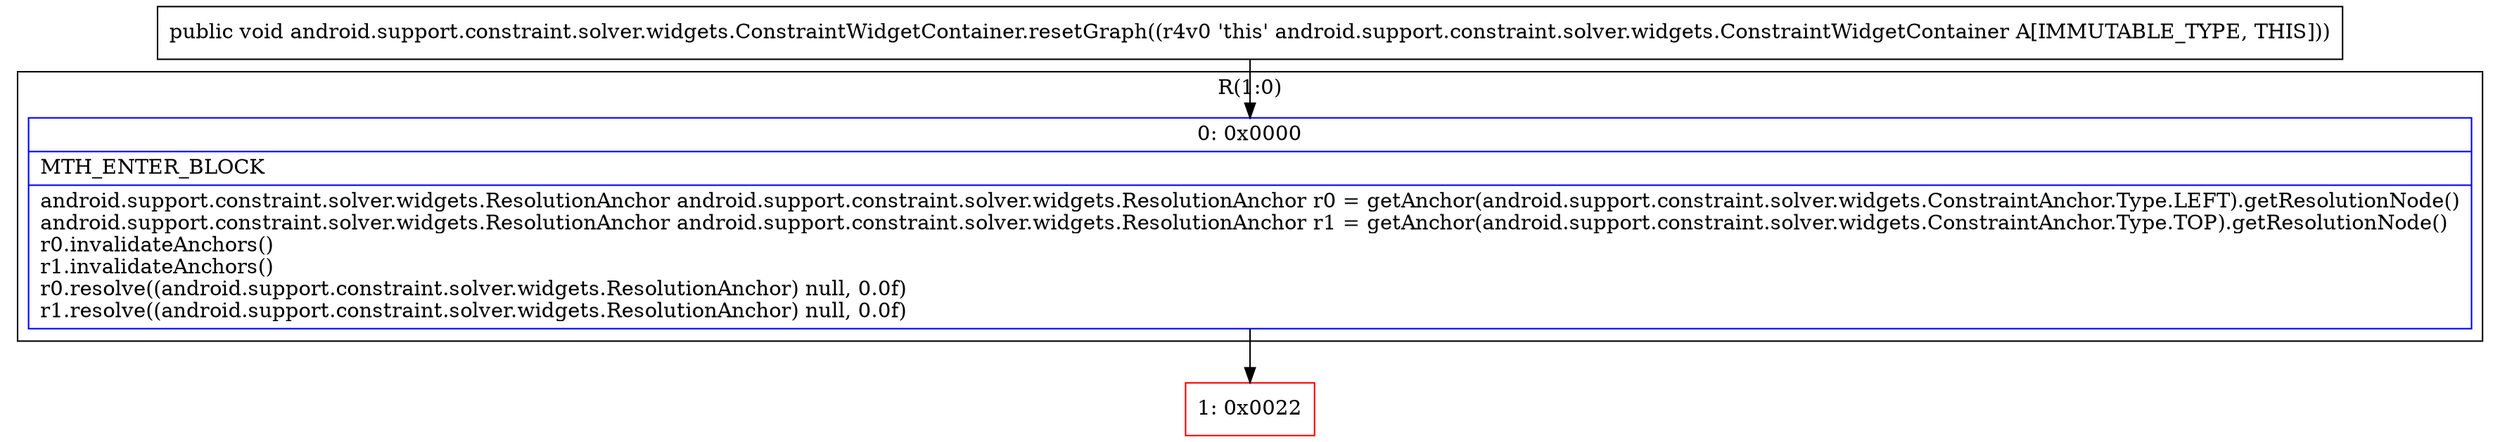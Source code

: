 digraph "CFG forandroid.support.constraint.solver.widgets.ConstraintWidgetContainer.resetGraph()V" {
subgraph cluster_Region_466896587 {
label = "R(1:0)";
node [shape=record,color=blue];
Node_0 [shape=record,label="{0\:\ 0x0000|MTH_ENTER_BLOCK\l|android.support.constraint.solver.widgets.ResolutionAnchor android.support.constraint.solver.widgets.ResolutionAnchor r0 = getAnchor(android.support.constraint.solver.widgets.ConstraintAnchor.Type.LEFT).getResolutionNode()\landroid.support.constraint.solver.widgets.ResolutionAnchor android.support.constraint.solver.widgets.ResolutionAnchor r1 = getAnchor(android.support.constraint.solver.widgets.ConstraintAnchor.Type.TOP).getResolutionNode()\lr0.invalidateAnchors()\lr1.invalidateAnchors()\lr0.resolve((android.support.constraint.solver.widgets.ResolutionAnchor) null, 0.0f)\lr1.resolve((android.support.constraint.solver.widgets.ResolutionAnchor) null, 0.0f)\l}"];
}
Node_1 [shape=record,color=red,label="{1\:\ 0x0022}"];
MethodNode[shape=record,label="{public void android.support.constraint.solver.widgets.ConstraintWidgetContainer.resetGraph((r4v0 'this' android.support.constraint.solver.widgets.ConstraintWidgetContainer A[IMMUTABLE_TYPE, THIS])) }"];
MethodNode -> Node_0;
Node_0 -> Node_1;
}

